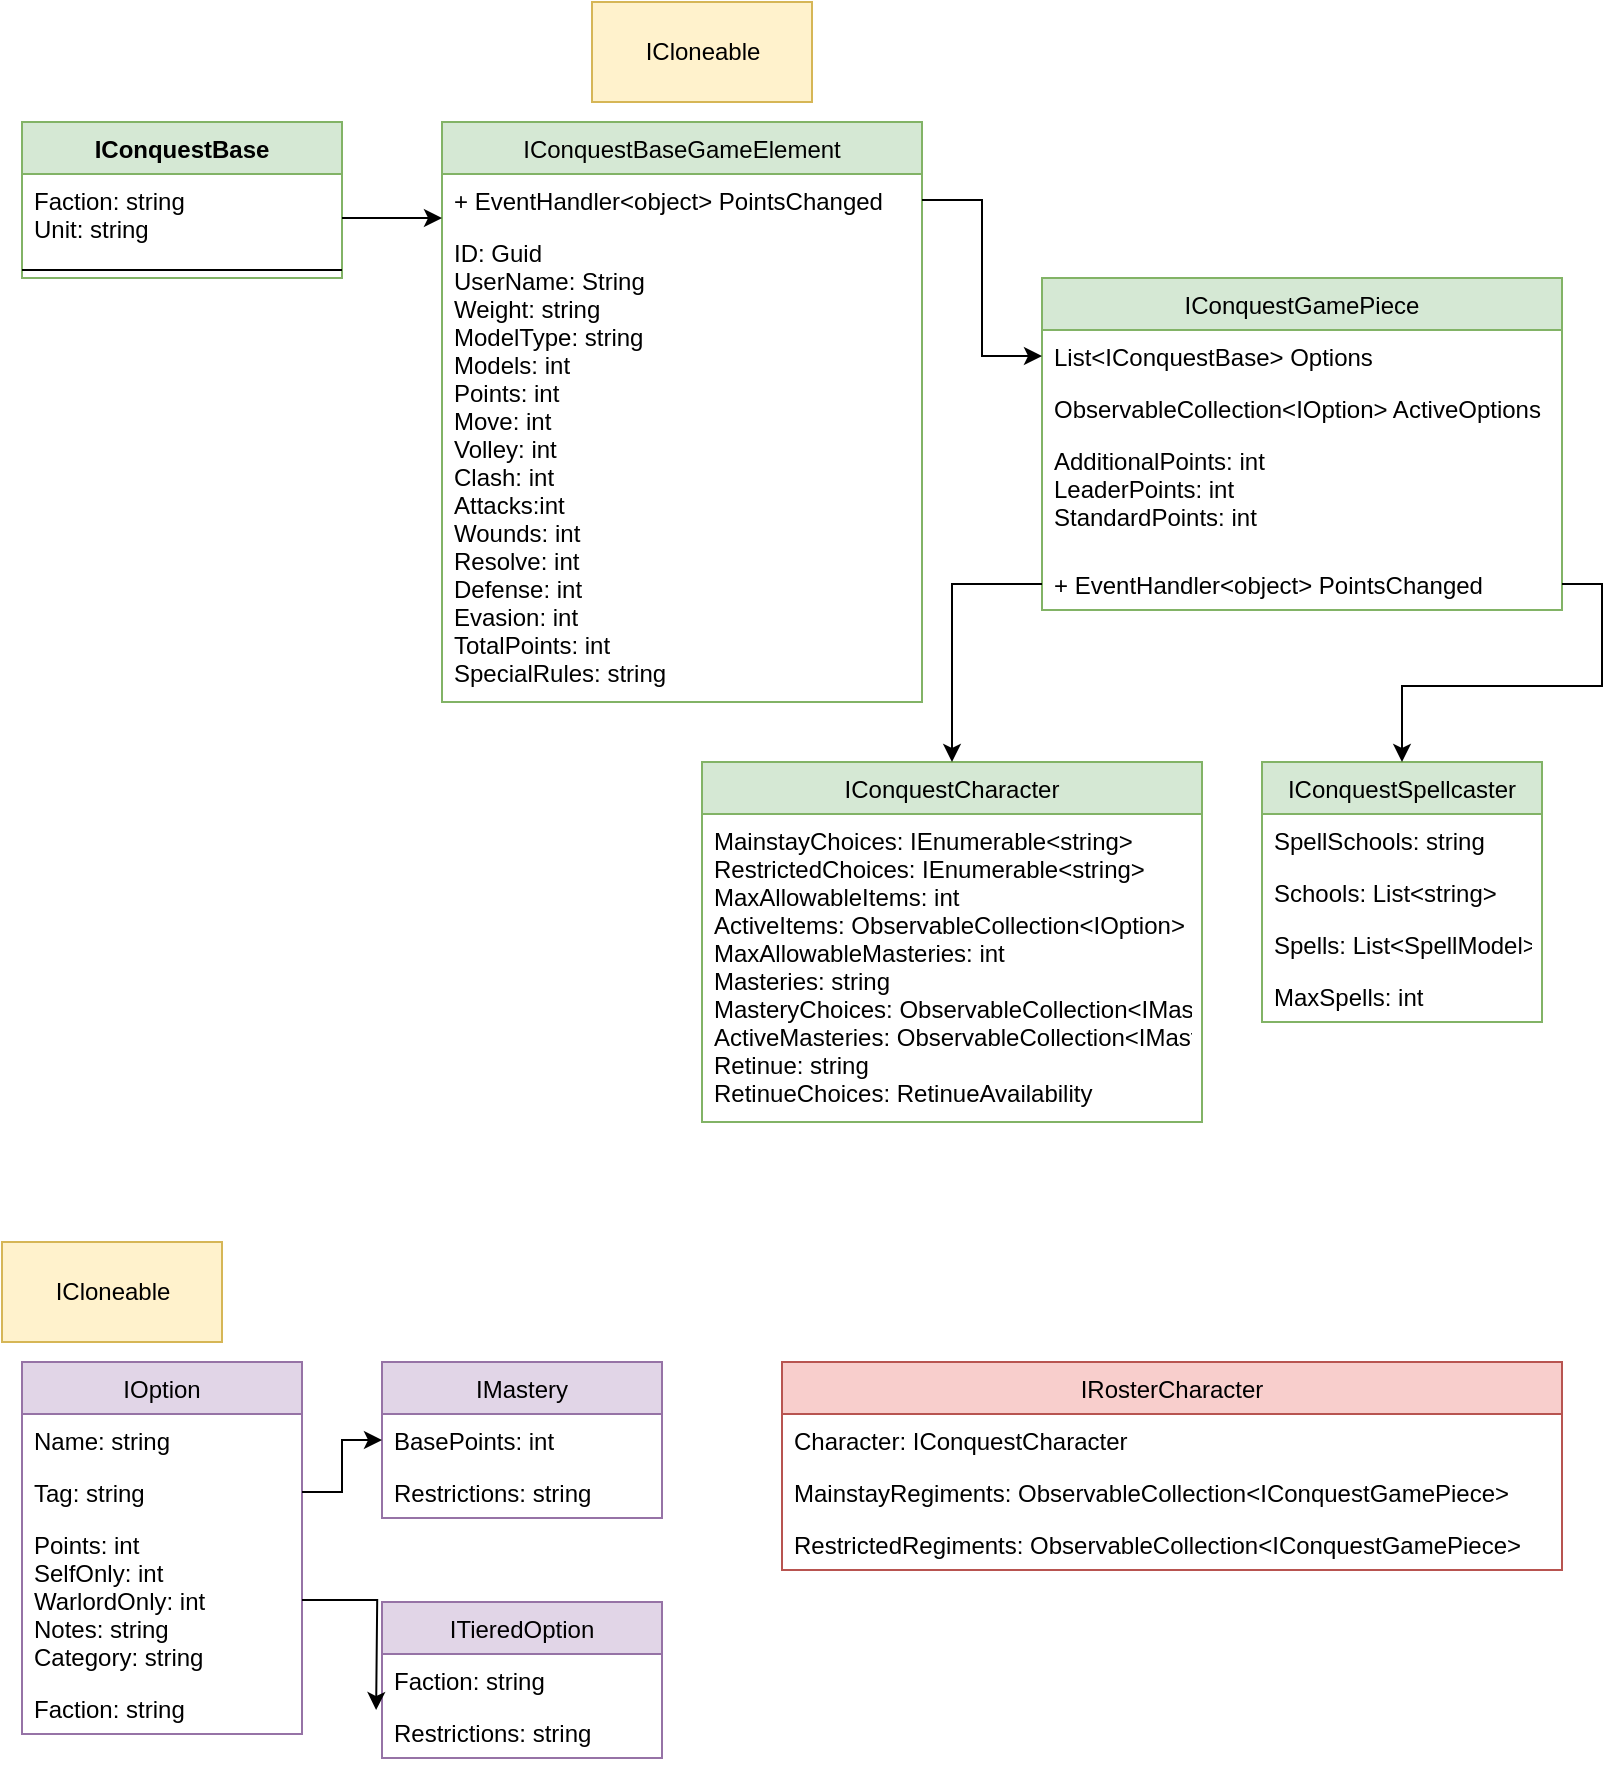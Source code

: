 <mxfile version="13.11.0" type="device"><diagram id="q9OzSp8C78tUa6LeFROb" name="Page-1"><mxGraphModel dx="1422" dy="762" grid="1" gridSize="10" guides="1" tooltips="1" connect="1" arrows="1" fold="1" page="1" pageScale="1" pageWidth="850" pageHeight="1100" math="0" shadow="0"><root><mxCell id="0"/><mxCell id="1" parent="0"/><mxCell id="FbpT5T4yOtQo2WCeA1Lf-2" value="IConquestBase" style="swimlane;fontStyle=1;align=center;verticalAlign=top;childLayout=stackLayout;horizontal=1;startSize=26;horizontalStack=0;resizeParent=1;resizeParentMax=0;resizeLast=0;collapsible=1;marginBottom=0;fillColor=#d5e8d4;strokeColor=#82b366;" parent="1" vertex="1"><mxGeometry x="30" y="70" width="160" height="78" as="geometry"/></mxCell><mxCell id="FbpT5T4yOtQo2WCeA1Lf-3" value="Faction: string&#10;Unit: string" style="text;strokeColor=none;fillColor=none;align=left;verticalAlign=top;spacingLeft=4;spacingRight=4;overflow=hidden;rotatable=0;points=[[0,0.5],[1,0.5]];portConstraint=eastwest;" parent="FbpT5T4yOtQo2WCeA1Lf-2" vertex="1"><mxGeometry y="26" width="160" height="44" as="geometry"/></mxCell><mxCell id="FbpT5T4yOtQo2WCeA1Lf-4" value="" style="line;strokeWidth=1;fillColor=none;align=left;verticalAlign=middle;spacingTop=-1;spacingLeft=3;spacingRight=3;rotatable=0;labelPosition=right;points=[];portConstraint=eastwest;" parent="FbpT5T4yOtQo2WCeA1Lf-2" vertex="1"><mxGeometry y="70" width="160" height="8" as="geometry"/></mxCell><mxCell id="FbpT5T4yOtQo2WCeA1Lf-7" value="IConquestBaseGameElement" style="swimlane;fontStyle=0;childLayout=stackLayout;horizontal=1;startSize=26;fillColor=#d5e8d4;horizontalStack=0;resizeParent=1;resizeParentMax=0;resizeLast=0;collapsible=1;marginBottom=0;strokeColor=#82b366;" parent="1" vertex="1"><mxGeometry x="240" y="70" width="240" height="290" as="geometry"/></mxCell><mxCell id="FbpT5T4yOtQo2WCeA1Lf-8" value="+ EventHandler&lt;object&gt; PointsChanged" style="text;strokeColor=none;fillColor=none;align=left;verticalAlign=top;spacingLeft=4;spacingRight=4;overflow=hidden;rotatable=0;points=[[0,0.5],[1,0.5]];portConstraint=eastwest;" parent="FbpT5T4yOtQo2WCeA1Lf-7" vertex="1"><mxGeometry y="26" width="240" height="26" as="geometry"/></mxCell><mxCell id="FbpT5T4yOtQo2WCeA1Lf-9" value="ID: Guid&#10;UserName: String&#10;Weight: string&#10;ModelType: string&#10;Models: int&#10;Points: int&#10;Move: int&#10;Volley: int&#10;Clash: int&#10;Attacks:int&#10;Wounds: int&#10;Resolve: int&#10;Defense: int&#10;Evasion: int&#10;TotalPoints: int&#10;SpecialRules: string" style="text;strokeColor=none;fillColor=none;align=left;verticalAlign=top;spacingLeft=4;spacingRight=4;overflow=hidden;rotatable=0;points=[[0,0.5],[1,0.5]];portConstraint=eastwest;" parent="FbpT5T4yOtQo2WCeA1Lf-7" vertex="1"><mxGeometry y="52" width="240" height="238" as="geometry"/></mxCell><mxCell id="FbpT5T4yOtQo2WCeA1Lf-11" value="ICloneable" style="html=1;fillColor=#fff2cc;strokeColor=#d6b656;" parent="1" vertex="1"><mxGeometry x="315" y="10" width="110" height="50" as="geometry"/></mxCell><mxCell id="FbpT5T4yOtQo2WCeA1Lf-13" style="edgeStyle=orthogonalEdgeStyle;rounded=0;orthogonalLoop=1;jettySize=auto;html=1;exitX=1;exitY=0.5;exitDx=0;exitDy=0;" parent="1" source="FbpT5T4yOtQo2WCeA1Lf-3" edge="1"><mxGeometry relative="1" as="geometry"><mxPoint x="240" y="118" as="targetPoint"/></mxGeometry></mxCell><mxCell id="FbpT5T4yOtQo2WCeA1Lf-14" value="IConquestGamePiece" style="swimlane;fontStyle=0;childLayout=stackLayout;horizontal=1;startSize=26;fillColor=#d5e8d4;horizontalStack=0;resizeParent=1;resizeParentMax=0;resizeLast=0;collapsible=1;marginBottom=0;strokeColor=#82b366;" parent="1" vertex="1"><mxGeometry x="540" y="148" width="260" height="166" as="geometry"/></mxCell><mxCell id="FbpT5T4yOtQo2WCeA1Lf-15" value="List&lt;IConquestBase&gt; Options" style="text;strokeColor=none;fillColor=none;align=left;verticalAlign=top;spacingLeft=4;spacingRight=4;overflow=hidden;rotatable=0;points=[[0,0.5],[1,0.5]];portConstraint=eastwest;" parent="FbpT5T4yOtQo2WCeA1Lf-14" vertex="1"><mxGeometry y="26" width="260" height="26" as="geometry"/></mxCell><mxCell id="FbpT5T4yOtQo2WCeA1Lf-16" value="ObservableCollection&lt;IOption&gt; ActiveOptions" style="text;strokeColor=none;fillColor=none;align=left;verticalAlign=top;spacingLeft=4;spacingRight=4;overflow=hidden;rotatable=0;points=[[0,0.5],[1,0.5]];portConstraint=eastwest;" parent="FbpT5T4yOtQo2WCeA1Lf-14" vertex="1"><mxGeometry y="52" width="260" height="26" as="geometry"/></mxCell><mxCell id="FbpT5T4yOtQo2WCeA1Lf-17" value="AdditionalPoints: int&#10;LeaderPoints: int&#10;StandardPoints: int&#10;" style="text;strokeColor=none;fillColor=none;align=left;verticalAlign=top;spacingLeft=4;spacingRight=4;overflow=hidden;rotatable=0;points=[[0,0.5],[1,0.5]];portConstraint=eastwest;" parent="FbpT5T4yOtQo2WCeA1Lf-14" vertex="1"><mxGeometry y="78" width="260" height="62" as="geometry"/></mxCell><mxCell id="FbpT5T4yOtQo2WCeA1Lf-18" value="+ EventHandler&lt;object&gt; PointsChanged" style="text;strokeColor=none;fillColor=none;align=left;verticalAlign=top;spacingLeft=4;spacingRight=4;overflow=hidden;rotatable=0;points=[[0,0.5],[1,0.5]];portConstraint=eastwest;" parent="FbpT5T4yOtQo2WCeA1Lf-14" vertex="1"><mxGeometry y="140" width="260" height="26" as="geometry"/></mxCell><mxCell id="FbpT5T4yOtQo2WCeA1Lf-19" style="edgeStyle=orthogonalEdgeStyle;rounded=0;orthogonalLoop=1;jettySize=auto;html=1;exitX=1;exitY=0.5;exitDx=0;exitDy=0;entryX=0;entryY=0.5;entryDx=0;entryDy=0;" parent="1" source="FbpT5T4yOtQo2WCeA1Lf-8" target="FbpT5T4yOtQo2WCeA1Lf-15" edge="1"><mxGeometry relative="1" as="geometry"><mxPoint x="530" y="109" as="targetPoint"/></mxGeometry></mxCell><mxCell id="FbpT5T4yOtQo2WCeA1Lf-20" value="IConquestCharacter" style="swimlane;fontStyle=0;childLayout=stackLayout;horizontal=1;startSize=26;fillColor=#d5e8d4;horizontalStack=0;resizeParent=1;resizeParentMax=0;resizeLast=0;collapsible=1;marginBottom=0;strokeColor=#82b366;" parent="1" vertex="1"><mxGeometry x="370" y="390" width="250" height="180" as="geometry"/></mxCell><mxCell id="FbpT5T4yOtQo2WCeA1Lf-21" value="MainstayChoices: IEnumerable&lt;string&gt;&#10;RestrictedChoices: IEnumerable&lt;string&gt;&#10;MaxAllowableItems: int&#10;ActiveItems: ObservableCollection&lt;IOption&gt;&#10;MaxAllowableMasteries: int&#10;Masteries: string&#10;MasteryChoices: ObservableCollection&lt;IMastery&gt;&#10;ActiveMasteries: ObservableCollection&lt;IMastery&gt;&#10;Retinue: string&#10;RetinueChoices: RetinueAvailability" style="text;strokeColor=none;fillColor=none;align=left;verticalAlign=top;spacingLeft=4;spacingRight=4;overflow=hidden;rotatable=0;points=[[0,0.5],[1,0.5]];portConstraint=eastwest;" parent="FbpT5T4yOtQo2WCeA1Lf-20" vertex="1"><mxGeometry y="26" width="250" height="154" as="geometry"/></mxCell><mxCell id="FbpT5T4yOtQo2WCeA1Lf-24" style="edgeStyle=orthogonalEdgeStyle;rounded=0;orthogonalLoop=1;jettySize=auto;html=1;entryX=0.5;entryY=0;entryDx=0;entryDy=0;" parent="1" source="FbpT5T4yOtQo2WCeA1Lf-18" target="FbpT5T4yOtQo2WCeA1Lf-20" edge="1"><mxGeometry relative="1" as="geometry"><mxPoint x="670" y="320" as="targetPoint"/></mxGeometry></mxCell><mxCell id="FbpT5T4yOtQo2WCeA1Lf-25" value="IOption" style="swimlane;fontStyle=0;childLayout=stackLayout;horizontal=1;startSize=26;fillColor=#e1d5e7;horizontalStack=0;resizeParent=1;resizeParentMax=0;resizeLast=0;collapsible=1;marginBottom=0;strokeColor=#9673a6;" parent="1" vertex="1"><mxGeometry x="30" y="690" width="140" height="186" as="geometry"/></mxCell><mxCell id="FbpT5T4yOtQo2WCeA1Lf-26" value="Name: string" style="text;strokeColor=none;fillColor=none;align=left;verticalAlign=top;spacingLeft=4;spacingRight=4;overflow=hidden;rotatable=0;points=[[0,0.5],[1,0.5]];portConstraint=eastwest;" parent="FbpT5T4yOtQo2WCeA1Lf-25" vertex="1"><mxGeometry y="26" width="140" height="26" as="geometry"/></mxCell><mxCell id="FbpT5T4yOtQo2WCeA1Lf-27" value="Tag: string" style="text;strokeColor=none;fillColor=none;align=left;verticalAlign=top;spacingLeft=4;spacingRight=4;overflow=hidden;rotatable=0;points=[[0,0.5],[1,0.5]];portConstraint=eastwest;" parent="FbpT5T4yOtQo2WCeA1Lf-25" vertex="1"><mxGeometry y="52" width="140" height="26" as="geometry"/></mxCell><mxCell id="FbpT5T4yOtQo2WCeA1Lf-28" value="Points: int&#10;SelfOnly: int&#10;WarlordOnly: int&#10;Notes: string&#10;Category: string" style="text;strokeColor=none;fillColor=none;align=left;verticalAlign=top;spacingLeft=4;spacingRight=4;overflow=hidden;rotatable=0;points=[[0,0.5],[1,0.5]];portConstraint=eastwest;" parent="FbpT5T4yOtQo2WCeA1Lf-25" vertex="1"><mxGeometry y="78" width="140" height="82" as="geometry"/></mxCell><mxCell id="FbpT5T4yOtQo2WCeA1Lf-57" value="Faction: string" style="text;strokeColor=none;fillColor=none;align=left;verticalAlign=top;spacingLeft=4;spacingRight=4;overflow=hidden;rotatable=0;points=[[0,0.5],[1,0.5]];portConstraint=eastwest;" parent="FbpT5T4yOtQo2WCeA1Lf-25" vertex="1"><mxGeometry y="160" width="140" height="26" as="geometry"/></mxCell><mxCell id="FbpT5T4yOtQo2WCeA1Lf-29" value="IMastery" style="swimlane;fontStyle=0;childLayout=stackLayout;horizontal=1;startSize=26;fillColor=#e1d5e7;horizontalStack=0;resizeParent=1;resizeParentMax=0;resizeLast=0;collapsible=1;marginBottom=0;strokeColor=#9673a6;" parent="1" vertex="1"><mxGeometry x="210" y="690" width="140" height="78" as="geometry"/></mxCell><mxCell id="FbpT5T4yOtQo2WCeA1Lf-30" value="BasePoints: int" style="text;strokeColor=none;fillColor=none;align=left;verticalAlign=top;spacingLeft=4;spacingRight=4;overflow=hidden;rotatable=0;points=[[0,0.5],[1,0.5]];portConstraint=eastwest;" parent="FbpT5T4yOtQo2WCeA1Lf-29" vertex="1"><mxGeometry y="26" width="140" height="26" as="geometry"/></mxCell><mxCell id="FbpT5T4yOtQo2WCeA1Lf-32" value="Restrictions: string" style="text;strokeColor=none;fillColor=none;align=left;verticalAlign=top;spacingLeft=4;spacingRight=4;overflow=hidden;rotatable=0;points=[[0,0.5],[1,0.5]];portConstraint=eastwest;" parent="FbpT5T4yOtQo2WCeA1Lf-29" vertex="1"><mxGeometry y="52" width="140" height="26" as="geometry"/></mxCell><mxCell id="FbpT5T4yOtQo2WCeA1Lf-33" style="edgeStyle=orthogonalEdgeStyle;rounded=0;orthogonalLoop=1;jettySize=auto;html=1;exitX=1;exitY=0.5;exitDx=0;exitDy=0;entryX=0;entryY=0.5;entryDx=0;entryDy=0;" parent="1" source="FbpT5T4yOtQo2WCeA1Lf-27" target="FbpT5T4yOtQo2WCeA1Lf-30" edge="1"><mxGeometry relative="1" as="geometry"/></mxCell><mxCell id="FbpT5T4yOtQo2WCeA1Lf-34" value="IConquestSpellcaster" style="swimlane;fontStyle=0;childLayout=stackLayout;horizontal=1;startSize=26;fillColor=#d5e8d4;horizontalStack=0;resizeParent=1;resizeParentMax=0;resizeLast=0;collapsible=1;marginBottom=0;strokeColor=#82b366;" parent="1" vertex="1"><mxGeometry x="650" y="390" width="140" height="130" as="geometry"/></mxCell><mxCell id="FbpT5T4yOtQo2WCeA1Lf-35" value="SpellSchools: string" style="text;strokeColor=none;fillColor=none;align=left;verticalAlign=top;spacingLeft=4;spacingRight=4;overflow=hidden;rotatable=0;points=[[0,0.5],[1,0.5]];portConstraint=eastwest;" parent="FbpT5T4yOtQo2WCeA1Lf-34" vertex="1"><mxGeometry y="26" width="140" height="26" as="geometry"/></mxCell><mxCell id="FbpT5T4yOtQo2WCeA1Lf-36" value="Schools: List&lt;string&gt;" style="text;strokeColor=none;fillColor=none;align=left;verticalAlign=top;spacingLeft=4;spacingRight=4;overflow=hidden;rotatable=0;points=[[0,0.5],[1,0.5]];portConstraint=eastwest;" parent="FbpT5T4yOtQo2WCeA1Lf-34" vertex="1"><mxGeometry y="52" width="140" height="26" as="geometry"/></mxCell><mxCell id="FbpT5T4yOtQo2WCeA1Lf-37" value="Spells: List&lt;SpellModel&gt;" style="text;strokeColor=none;fillColor=none;align=left;verticalAlign=top;spacingLeft=4;spacingRight=4;overflow=hidden;rotatable=0;points=[[0,0.5],[1,0.5]];portConstraint=eastwest;" parent="FbpT5T4yOtQo2WCeA1Lf-34" vertex="1"><mxGeometry y="78" width="140" height="26" as="geometry"/></mxCell><mxCell id="FbpT5T4yOtQo2WCeA1Lf-39" value="MaxSpells: int" style="text;strokeColor=none;fillColor=none;align=left;verticalAlign=top;spacingLeft=4;spacingRight=4;overflow=hidden;rotatable=0;points=[[0,0.5],[1,0.5]];portConstraint=eastwest;" parent="FbpT5T4yOtQo2WCeA1Lf-34" vertex="1"><mxGeometry y="104" width="140" height="26" as="geometry"/></mxCell><mxCell id="FbpT5T4yOtQo2WCeA1Lf-40" style="edgeStyle=orthogonalEdgeStyle;rounded=0;orthogonalLoop=1;jettySize=auto;html=1;exitX=1;exitY=0.5;exitDx=0;exitDy=0;entryX=0.5;entryY=0;entryDx=0;entryDy=0;" parent="1" source="FbpT5T4yOtQo2WCeA1Lf-18" target="FbpT5T4yOtQo2WCeA1Lf-34" edge="1"><mxGeometry relative="1" as="geometry"/></mxCell><mxCell id="FbpT5T4yOtQo2WCeA1Lf-42" value="ICloneable" style="html=1;fillColor=#fff2cc;strokeColor=#d6b656;" parent="1" vertex="1"><mxGeometry x="20" y="630" width="110" height="50" as="geometry"/></mxCell><mxCell id="FbpT5T4yOtQo2WCeA1Lf-43" value="IRosterCharacter" style="swimlane;fontStyle=0;childLayout=stackLayout;horizontal=1;startSize=26;fillColor=#f8cecc;horizontalStack=0;resizeParent=1;resizeParentMax=0;resizeLast=0;collapsible=1;marginBottom=0;strokeColor=#b85450;" parent="1" vertex="1"><mxGeometry x="410" y="690" width="390" height="104" as="geometry"/></mxCell><mxCell id="FbpT5T4yOtQo2WCeA1Lf-44" value="Character: IConquestCharacter" style="text;strokeColor=none;fillColor=none;align=left;verticalAlign=top;spacingLeft=4;spacingRight=4;overflow=hidden;rotatable=0;points=[[0,0.5],[1,0.5]];portConstraint=eastwest;" parent="FbpT5T4yOtQo2WCeA1Lf-43" vertex="1"><mxGeometry y="26" width="390" height="26" as="geometry"/></mxCell><mxCell id="FbpT5T4yOtQo2WCeA1Lf-45" value="MainstayRegiments: ObservableCollection&lt;IConquestGamePiece&gt;" style="text;strokeColor=none;fillColor=none;align=left;verticalAlign=top;spacingLeft=4;spacingRight=4;overflow=hidden;rotatable=0;points=[[0,0.5],[1,0.5]];portConstraint=eastwest;" parent="FbpT5T4yOtQo2WCeA1Lf-43" vertex="1"><mxGeometry y="52" width="390" height="26" as="geometry"/></mxCell><mxCell id="FbpT5T4yOtQo2WCeA1Lf-46" value="RestrictedRegiments: ObservableCollection&lt;IConquestGamePiece&gt;" style="text;strokeColor=none;fillColor=none;align=left;verticalAlign=top;spacingLeft=4;spacingRight=4;overflow=hidden;rotatable=0;points=[[0,0.5],[1,0.5]];portConstraint=eastwest;" parent="FbpT5T4yOtQo2WCeA1Lf-43" vertex="1"><mxGeometry y="78" width="390" height="26" as="geometry"/></mxCell><mxCell id="FbpT5T4yOtQo2WCeA1Lf-51" value="ITieredOption" style="swimlane;fontStyle=0;childLayout=stackLayout;horizontal=1;startSize=26;fillColor=#e1d5e7;horizontalStack=0;resizeParent=1;resizeParentMax=0;resizeLast=0;collapsible=1;marginBottom=0;strokeColor=#9673a6;" parent="1" vertex="1"><mxGeometry x="210" y="810" width="140" height="78" as="geometry"/></mxCell><mxCell id="FbpT5T4yOtQo2WCeA1Lf-52" value="Faction: string" style="text;strokeColor=none;fillColor=none;align=left;verticalAlign=top;spacingLeft=4;spacingRight=4;overflow=hidden;rotatable=0;points=[[0,0.5],[1,0.5]];portConstraint=eastwest;" parent="FbpT5T4yOtQo2WCeA1Lf-51" vertex="1"><mxGeometry y="26" width="140" height="26" as="geometry"/></mxCell><mxCell id="FbpT5T4yOtQo2WCeA1Lf-54" value="Restrictions: string" style="text;strokeColor=none;fillColor=none;align=left;verticalAlign=top;spacingLeft=4;spacingRight=4;overflow=hidden;rotatable=0;points=[[0,0.5],[1,0.5]];portConstraint=eastwest;" parent="FbpT5T4yOtQo2WCeA1Lf-51" vertex="1"><mxGeometry y="52" width="140" height="26" as="geometry"/></mxCell><mxCell id="FbpT5T4yOtQo2WCeA1Lf-56" style="edgeStyle=orthogonalEdgeStyle;rounded=0;orthogonalLoop=1;jettySize=auto;html=1;exitX=1;exitY=0.5;exitDx=0;exitDy=0;entryX=-0.021;entryY=0.077;entryDx=0;entryDy=0;entryPerimeter=0;" parent="1" source="FbpT5T4yOtQo2WCeA1Lf-28" edge="1"><mxGeometry relative="1" as="geometry"><mxPoint x="207.06" y="864.002" as="targetPoint"/></mxGeometry></mxCell></root></mxGraphModel></diagram></mxfile>